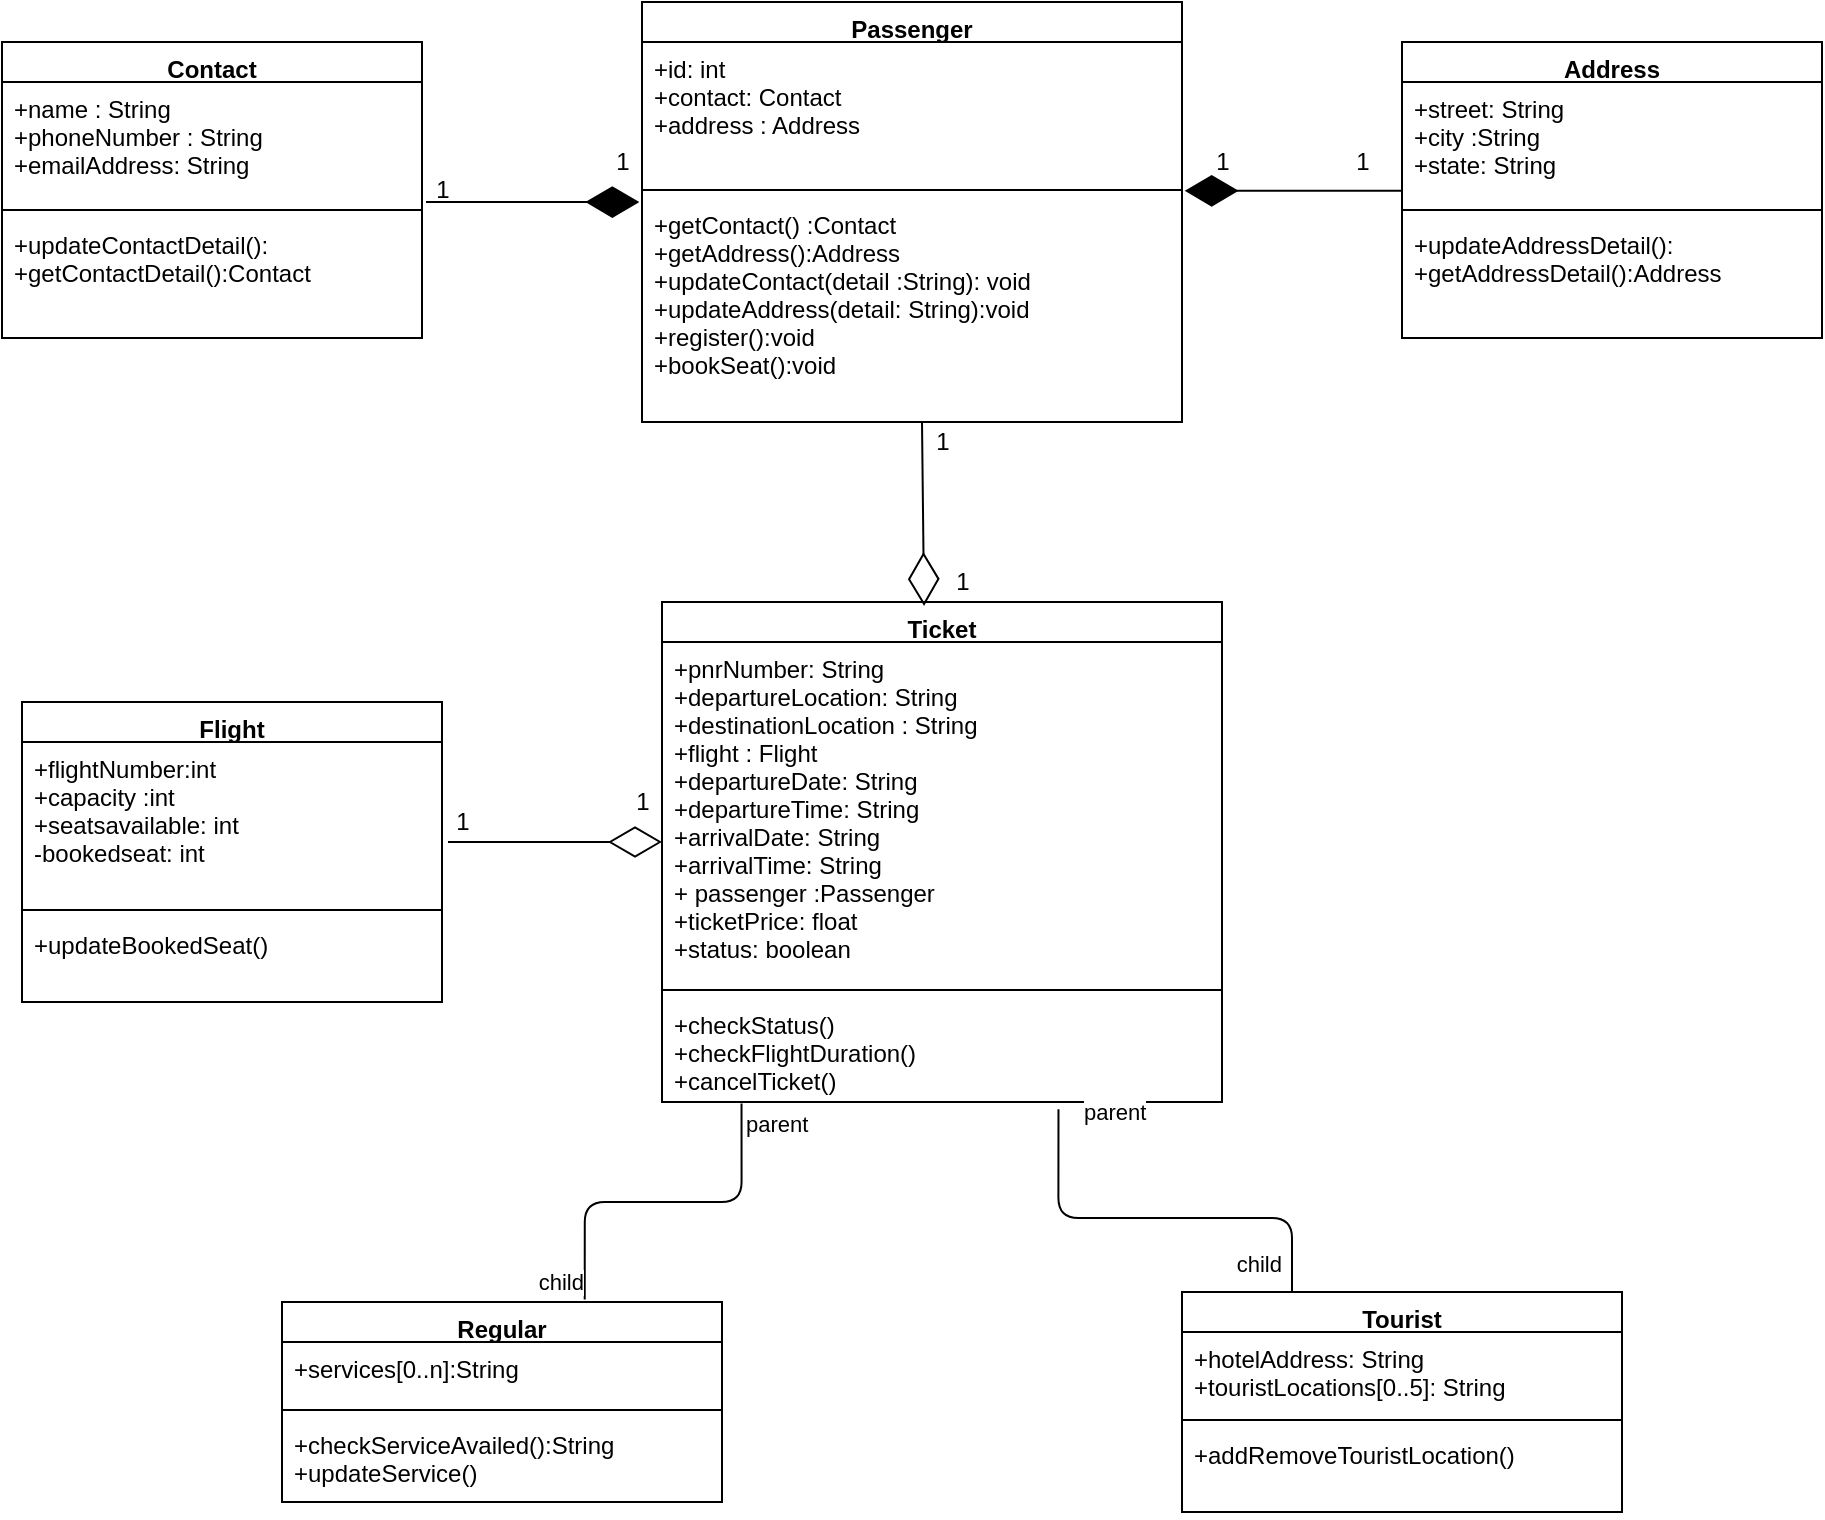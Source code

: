 <mxfile version="14.7.0" type="device"><diagram name="Page-1" id="e7e014a7-5840-1c2e-5031-d8a46d1fe8dd"><mxGraphModel dx="1875" dy="555" grid="1" gridSize="10" guides="1" tooltips="1" connect="1" arrows="1" fold="1" page="1" pageScale="1" pageWidth="1169" pageHeight="826" background="none" math="0" shadow="0"><root><mxCell id="0"/><mxCell id="1" parent="0"/><mxCell id="nCdrt0F-znJziAL3CwZZ-41" value="Passenger" style="swimlane;fontStyle=1;align=center;verticalAlign=top;childLayout=stackLayout;horizontal=1;startSize=20;horizontalStack=0;resizeParent=1;resizeParentMax=0;resizeLast=0;collapsible=1;marginBottom=0;" vertex="1" parent="1"><mxGeometry x="280" y="50" width="270" height="210" as="geometry"/></mxCell><mxCell id="nCdrt0F-znJziAL3CwZZ-42" value="+id: int&#10;+contact: Contact&#10;+address : Address" style="text;strokeColor=none;fillColor=none;align=left;verticalAlign=top;spacingLeft=4;spacingRight=4;overflow=hidden;rotatable=0;points=[[0,0.5],[1,0.5]];portConstraint=eastwest;" vertex="1" parent="nCdrt0F-znJziAL3CwZZ-41"><mxGeometry y="20" width="270" height="70" as="geometry"/></mxCell><mxCell id="nCdrt0F-znJziAL3CwZZ-43" value="" style="line;strokeWidth=1;fillColor=none;align=left;verticalAlign=middle;spacingTop=-1;spacingLeft=3;spacingRight=3;rotatable=0;labelPosition=right;points=[];portConstraint=eastwest;" vertex="1" parent="nCdrt0F-znJziAL3CwZZ-41"><mxGeometry y="90" width="270" height="8" as="geometry"/></mxCell><mxCell id="nCdrt0F-znJziAL3CwZZ-44" value="+getContact() :Contact&#10;+getAddress():Address&#10;+updateContact(detail :String): void&#10;+updateAddress(detail: String):void&#10;+register():void&#10;+bookSeat():void" style="text;strokeColor=none;fillColor=none;align=left;verticalAlign=top;spacingLeft=4;spacingRight=4;overflow=hidden;rotatable=0;points=[[0,0.5],[1,0.5]];portConstraint=eastwest;" vertex="1" parent="nCdrt0F-znJziAL3CwZZ-41"><mxGeometry y="98" width="270" height="112" as="geometry"/></mxCell><mxCell id="nCdrt0F-znJziAL3CwZZ-45" value="Contact" style="swimlane;fontStyle=1;align=center;verticalAlign=top;childLayout=stackLayout;horizontal=1;startSize=20;horizontalStack=0;resizeParent=1;resizeParentMax=0;resizeLast=0;collapsible=1;marginBottom=0;" vertex="1" parent="1"><mxGeometry x="-40" y="70" width="210" height="148" as="geometry"/></mxCell><mxCell id="nCdrt0F-znJziAL3CwZZ-46" value="+name : String&#10;+phoneNumber : String&#10;+emailAddress: String" style="text;strokeColor=none;fillColor=none;align=left;verticalAlign=top;spacingLeft=4;spacingRight=4;overflow=hidden;rotatable=0;points=[[0,0.5],[1,0.5]];portConstraint=eastwest;" vertex="1" parent="nCdrt0F-znJziAL3CwZZ-45"><mxGeometry y="20" width="210" height="60" as="geometry"/></mxCell><mxCell id="nCdrt0F-znJziAL3CwZZ-47" value="" style="line;strokeWidth=1;fillColor=none;align=left;verticalAlign=middle;spacingTop=-1;spacingLeft=3;spacingRight=3;rotatable=0;labelPosition=right;points=[];portConstraint=eastwest;" vertex="1" parent="nCdrt0F-znJziAL3CwZZ-45"><mxGeometry y="80" width="210" height="8" as="geometry"/></mxCell><mxCell id="nCdrt0F-znJziAL3CwZZ-48" value="+updateContactDetail():&#10;+getContactDetail():Contact" style="text;strokeColor=none;fillColor=none;align=left;verticalAlign=top;spacingLeft=4;spacingRight=4;overflow=hidden;rotatable=0;points=[[0,0.5],[1,0.5]];portConstraint=eastwest;" vertex="1" parent="nCdrt0F-znJziAL3CwZZ-45"><mxGeometry y="88" width="210" height="60" as="geometry"/></mxCell><mxCell id="nCdrt0F-znJziAL3CwZZ-49" value="Address" style="swimlane;fontStyle=1;align=center;verticalAlign=top;childLayout=stackLayout;horizontal=1;startSize=20;horizontalStack=0;resizeParent=1;resizeParentMax=0;resizeLast=0;collapsible=1;marginBottom=0;" vertex="1" parent="1"><mxGeometry x="660" y="70" width="210" height="148" as="geometry"/></mxCell><mxCell id="nCdrt0F-znJziAL3CwZZ-50" value="+street: String&#10;+city :String&#10;+state: String" style="text;strokeColor=none;fillColor=none;align=left;verticalAlign=top;spacingLeft=4;spacingRight=4;overflow=hidden;rotatable=0;points=[[0,0.5],[1,0.5]];portConstraint=eastwest;" vertex="1" parent="nCdrt0F-znJziAL3CwZZ-49"><mxGeometry y="20" width="210" height="60" as="geometry"/></mxCell><mxCell id="nCdrt0F-znJziAL3CwZZ-51" value="" style="line;strokeWidth=1;fillColor=none;align=left;verticalAlign=middle;spacingTop=-1;spacingLeft=3;spacingRight=3;rotatable=0;labelPosition=right;points=[];portConstraint=eastwest;" vertex="1" parent="nCdrt0F-znJziAL3CwZZ-49"><mxGeometry y="80" width="210" height="8" as="geometry"/></mxCell><mxCell id="nCdrt0F-znJziAL3CwZZ-52" value="+updateAddressDetail():&#10;+getAddressDetail():Address" style="text;strokeColor=none;fillColor=none;align=left;verticalAlign=top;spacingLeft=4;spacingRight=4;overflow=hidden;rotatable=0;points=[[0,0.5],[1,0.5]];portConstraint=eastwest;" vertex="1" parent="nCdrt0F-znJziAL3CwZZ-49"><mxGeometry y="88" width="210" height="60" as="geometry"/></mxCell><mxCell id="nCdrt0F-znJziAL3CwZZ-53" value="Ticket" style="swimlane;fontStyle=1;align=center;verticalAlign=top;childLayout=stackLayout;horizontal=1;startSize=20;horizontalStack=0;resizeParent=1;resizeParentMax=0;resizeLast=0;collapsible=1;marginBottom=0;" vertex="1" parent="1"><mxGeometry x="290" y="350" width="280" height="250" as="geometry"/></mxCell><mxCell id="nCdrt0F-znJziAL3CwZZ-54" value="+pnrNumber: String&#10;+departureLocation: String&#10;+destinationLocation : String&#10;+flight : Flight&#10;+departureDate: String&#10;+departureTime: String&#10;+arrivalDate: String&#10;+arrivalTime: String&#10;+ passenger :Passenger&#10;+ticketPrice: float&#10;+status: boolean" style="text;strokeColor=none;fillColor=none;align=left;verticalAlign=top;spacingLeft=4;spacingRight=4;overflow=hidden;rotatable=0;points=[[0,0.5],[1,0.5]];portConstraint=eastwest;" vertex="1" parent="nCdrt0F-znJziAL3CwZZ-53"><mxGeometry y="20" width="280" height="170" as="geometry"/></mxCell><mxCell id="nCdrt0F-znJziAL3CwZZ-55" value="" style="line;strokeWidth=1;fillColor=none;align=left;verticalAlign=middle;spacingTop=-1;spacingLeft=3;spacingRight=3;rotatable=0;labelPosition=right;points=[];portConstraint=eastwest;" vertex="1" parent="nCdrt0F-znJziAL3CwZZ-53"><mxGeometry y="190" width="280" height="8" as="geometry"/></mxCell><mxCell id="nCdrt0F-znJziAL3CwZZ-56" value="+checkStatus()&#10;+checkFlightDuration()&#10;+cancelTicket()" style="text;strokeColor=none;fillColor=none;align=left;verticalAlign=top;spacingLeft=4;spacingRight=4;overflow=hidden;rotatable=0;points=[[0,0.5],[1,0.5]];portConstraint=eastwest;" vertex="1" parent="nCdrt0F-znJziAL3CwZZ-53"><mxGeometry y="198" width="280" height="52" as="geometry"/></mxCell><mxCell id="nCdrt0F-znJziAL3CwZZ-77" value="" style="endArrow=none;html=1;edgeStyle=orthogonalEdgeStyle;entryX=0.25;entryY=0;entryDx=0;entryDy=0;exitX=0.708;exitY=1.069;exitDx=0;exitDy=0;exitPerimeter=0;" edge="1" parent="nCdrt0F-znJziAL3CwZZ-53" source="nCdrt0F-znJziAL3CwZZ-56"><mxGeometry relative="1" as="geometry"><mxPoint x="199" y="260" as="sourcePoint"/><mxPoint x="315" y="353.39" as="targetPoint"/><Array as="points"><mxPoint x="198" y="308"/><mxPoint x="315" y="308"/></Array></mxGeometry></mxCell><mxCell id="nCdrt0F-znJziAL3CwZZ-78" value="parent" style="edgeLabel;resizable=0;html=1;align=left;verticalAlign=bottom;" connectable="0" vertex="1" parent="nCdrt0F-znJziAL3CwZZ-77"><mxGeometry x="-1" relative="1" as="geometry"><mxPoint x="11" y="10" as="offset"/></mxGeometry></mxCell><mxCell id="nCdrt0F-znJziAL3CwZZ-79" value="child" style="edgeLabel;resizable=0;html=1;align=right;verticalAlign=bottom;" connectable="0" vertex="1" parent="nCdrt0F-znJziAL3CwZZ-77"><mxGeometry x="1" relative="1" as="geometry"><mxPoint x="-5" y="-14" as="offset"/></mxGeometry></mxCell><mxCell id="nCdrt0F-znJziAL3CwZZ-57" value="Regular" style="swimlane;fontStyle=1;align=center;verticalAlign=top;childLayout=stackLayout;horizontal=1;startSize=20;horizontalStack=0;resizeParent=1;resizeParentMax=0;resizeLast=0;collapsible=1;marginBottom=0;" vertex="1" parent="1"><mxGeometry x="100" y="700" width="220" height="100" as="geometry"/></mxCell><mxCell id="nCdrt0F-znJziAL3CwZZ-58" value="+services[0..n]:String" style="text;strokeColor=none;fillColor=none;align=left;verticalAlign=top;spacingLeft=4;spacingRight=4;overflow=hidden;rotatable=0;points=[[0,0.5],[1,0.5]];portConstraint=eastwest;" vertex="1" parent="nCdrt0F-znJziAL3CwZZ-57"><mxGeometry y="20" width="220" height="30" as="geometry"/></mxCell><mxCell id="nCdrt0F-znJziAL3CwZZ-59" value="" style="line;strokeWidth=1;fillColor=none;align=left;verticalAlign=middle;spacingTop=-1;spacingLeft=3;spacingRight=3;rotatable=0;labelPosition=right;points=[];portConstraint=eastwest;" vertex="1" parent="nCdrt0F-znJziAL3CwZZ-57"><mxGeometry y="50" width="220" height="8" as="geometry"/></mxCell><mxCell id="nCdrt0F-znJziAL3CwZZ-60" value="+checkServiceAvailed():String&#10;+updateService()" style="text;strokeColor=none;fillColor=none;align=left;verticalAlign=top;spacingLeft=4;spacingRight=4;overflow=hidden;rotatable=0;points=[[0,0.5],[1,0.5]];portConstraint=eastwest;" vertex="1" parent="nCdrt0F-znJziAL3CwZZ-57"><mxGeometry y="58" width="220" height="42" as="geometry"/></mxCell><mxCell id="nCdrt0F-znJziAL3CwZZ-61" value="Tourist" style="swimlane;fontStyle=1;align=center;verticalAlign=top;childLayout=stackLayout;horizontal=1;startSize=20;horizontalStack=0;resizeParent=1;resizeParentMax=0;resizeLast=0;collapsible=1;marginBottom=0;" vertex="1" parent="1"><mxGeometry x="550" y="695" width="220" height="110" as="geometry"/></mxCell><mxCell id="nCdrt0F-znJziAL3CwZZ-62" value="+hotelAddress: String&#10;+touristLocations[0..5]: String" style="text;strokeColor=none;fillColor=none;align=left;verticalAlign=top;spacingLeft=4;spacingRight=4;overflow=hidden;rotatable=0;points=[[0,0.5],[1,0.5]];portConstraint=eastwest;" vertex="1" parent="nCdrt0F-znJziAL3CwZZ-61"><mxGeometry y="20" width="220" height="40" as="geometry"/></mxCell><mxCell id="nCdrt0F-znJziAL3CwZZ-63" value="" style="line;strokeWidth=1;fillColor=none;align=left;verticalAlign=middle;spacingTop=-1;spacingLeft=3;spacingRight=3;rotatable=0;labelPosition=right;points=[];portConstraint=eastwest;" vertex="1" parent="nCdrt0F-znJziAL3CwZZ-61"><mxGeometry y="60" width="220" height="8" as="geometry"/></mxCell><mxCell id="nCdrt0F-znJziAL3CwZZ-64" value="+addRemoveTouristLocation()" style="text;strokeColor=none;fillColor=none;align=left;verticalAlign=top;spacingLeft=4;spacingRight=4;overflow=hidden;rotatable=0;points=[[0,0.5],[1,0.5]];portConstraint=eastwest;" vertex="1" parent="nCdrt0F-znJziAL3CwZZ-61"><mxGeometry y="68" width="220" height="42" as="geometry"/></mxCell><mxCell id="nCdrt0F-znJziAL3CwZZ-65" value="Flight" style="swimlane;fontStyle=1;align=center;verticalAlign=top;childLayout=stackLayout;horizontal=1;startSize=20;horizontalStack=0;resizeParent=1;resizeParentMax=0;resizeLast=0;collapsible=1;marginBottom=0;" vertex="1" parent="1"><mxGeometry x="-30" y="400" width="210" height="150" as="geometry"/></mxCell><mxCell id="nCdrt0F-znJziAL3CwZZ-66" value="+flightNumber:int&#10;+capacity :int&#10;+seatsavailable: int&#10;-bookedseat: int" style="text;strokeColor=none;fillColor=none;align=left;verticalAlign=top;spacingLeft=4;spacingRight=4;overflow=hidden;rotatable=0;points=[[0,0.5],[1,0.5]];portConstraint=eastwest;" vertex="1" parent="nCdrt0F-znJziAL3CwZZ-65"><mxGeometry y="20" width="210" height="80" as="geometry"/></mxCell><mxCell id="nCdrt0F-znJziAL3CwZZ-67" value="" style="line;strokeWidth=1;fillColor=none;align=left;verticalAlign=middle;spacingTop=-1;spacingLeft=3;spacingRight=3;rotatable=0;labelPosition=right;points=[];portConstraint=eastwest;" vertex="1" parent="nCdrt0F-znJziAL3CwZZ-65"><mxGeometry y="100" width="210" height="8" as="geometry"/></mxCell><mxCell id="nCdrt0F-znJziAL3CwZZ-68" value="+updateBookedSeat()" style="text;strokeColor=none;fillColor=none;align=left;verticalAlign=top;spacingLeft=4;spacingRight=4;overflow=hidden;rotatable=0;points=[[0,0.5],[1,0.5]];portConstraint=eastwest;" vertex="1" parent="nCdrt0F-znJziAL3CwZZ-65"><mxGeometry y="108" width="210" height="42" as="geometry"/></mxCell><mxCell id="nCdrt0F-znJziAL3CwZZ-71" value="" style="endArrow=diamondThin;endFill=1;endSize=24;html=1;entryX=-0.005;entryY=0.018;entryDx=0;entryDy=0;entryPerimeter=0;" edge="1" parent="1" target="nCdrt0F-znJziAL3CwZZ-44"><mxGeometry width="160" relative="1" as="geometry"><mxPoint x="172" y="150" as="sourcePoint"/><mxPoint x="400" y="280" as="targetPoint"/><Array as="points"><mxPoint x="220" y="150"/></Array></mxGeometry></mxCell><mxCell id="nCdrt0F-znJziAL3CwZZ-72" value="" style="endArrow=diamondThin;endFill=1;endSize=24;html=1;entryX=1.005;entryY=-0.032;entryDx=0;entryDy=0;entryPerimeter=0;exitX=0.001;exitY=0.907;exitDx=0;exitDy=0;exitPerimeter=0;" edge="1" parent="1" source="nCdrt0F-znJziAL3CwZZ-50" target="nCdrt0F-znJziAL3CwZZ-44"><mxGeometry width="160" relative="1" as="geometry"><mxPoint x="627" y="144" as="sourcePoint"/><mxPoint x="400" y="280" as="targetPoint"/></mxGeometry></mxCell><mxCell id="nCdrt0F-znJziAL3CwZZ-73" value="" style="endArrow=diamondThin;endFill=0;endSize=24;html=1;entryX=0.468;entryY=0.008;entryDx=0;entryDy=0;entryPerimeter=0;" edge="1" parent="1" target="nCdrt0F-znJziAL3CwZZ-53"><mxGeometry width="160" relative="1" as="geometry"><mxPoint x="420" y="260" as="sourcePoint"/><mxPoint x="400" y="280" as="targetPoint"/></mxGeometry></mxCell><mxCell id="nCdrt0F-znJziAL3CwZZ-74" value="" style="endArrow=none;html=1;edgeStyle=orthogonalEdgeStyle;exitX=0.142;exitY=1.015;exitDx=0;exitDy=0;exitPerimeter=0;entryX=0.688;entryY=-0.012;entryDx=0;entryDy=0;entryPerimeter=0;" edge="1" parent="1" source="nCdrt0F-znJziAL3CwZZ-56" target="nCdrt0F-znJziAL3CwZZ-57"><mxGeometry relative="1" as="geometry"><mxPoint x="240" y="470" as="sourcePoint"/><mxPoint x="400" y="470" as="targetPoint"/></mxGeometry></mxCell><mxCell id="nCdrt0F-znJziAL3CwZZ-75" value="parent" style="edgeLabel;resizable=0;html=1;align=left;verticalAlign=bottom;" connectable="0" vertex="1" parent="nCdrt0F-znJziAL3CwZZ-74"><mxGeometry x="-1" relative="1" as="geometry"><mxPoint y="19" as="offset"/></mxGeometry></mxCell><mxCell id="nCdrt0F-znJziAL3CwZZ-76" value="child" style="edgeLabel;resizable=0;html=1;align=right;verticalAlign=bottom;" connectable="0" vertex="1" parent="nCdrt0F-znJziAL3CwZZ-74"><mxGeometry x="1" relative="1" as="geometry"/></mxCell><mxCell id="nCdrt0F-znJziAL3CwZZ-81" value="" style="endArrow=diamondThin;endFill=0;endSize=24;html=1;" edge="1" parent="1"><mxGeometry width="160" relative="1" as="geometry"><mxPoint x="183" y="470" as="sourcePoint"/><mxPoint x="290" y="470" as="targetPoint"/></mxGeometry></mxCell><mxCell id="nCdrt0F-znJziAL3CwZZ-82" value="1" style="text;html=1;align=center;verticalAlign=middle;resizable=0;points=[];autosize=1;strokeColor=none;" vertex="1" parent="1"><mxGeometry x="180" y="450" width="20" height="20" as="geometry"/></mxCell><mxCell id="nCdrt0F-znJziAL3CwZZ-83" value="1" style="text;html=1;align=center;verticalAlign=middle;resizable=0;points=[];autosize=1;strokeColor=none;" vertex="1" parent="1"><mxGeometry x="270" y="440" width="20" height="20" as="geometry"/></mxCell><mxCell id="nCdrt0F-znJziAL3CwZZ-84" value="1" style="text;html=1;align=center;verticalAlign=middle;resizable=0;points=[];autosize=1;strokeColor=none;" vertex="1" parent="1"><mxGeometry x="430" y="330" width="20" height="20" as="geometry"/></mxCell><mxCell id="nCdrt0F-znJziAL3CwZZ-85" value="1" style="text;html=1;align=center;verticalAlign=middle;resizable=0;points=[];autosize=1;strokeColor=none;" vertex="1" parent="1"><mxGeometry x="420" y="260" width="20" height="20" as="geometry"/></mxCell><mxCell id="nCdrt0F-znJziAL3CwZZ-86" value="1" style="text;html=1;align=center;verticalAlign=middle;resizable=0;points=[];autosize=1;strokeColor=none;" vertex="1" parent="1"><mxGeometry x="170" y="134" width="20" height="20" as="geometry"/></mxCell><mxCell id="nCdrt0F-znJziAL3CwZZ-87" value="1" style="text;html=1;align=center;verticalAlign=middle;resizable=0;points=[];autosize=1;strokeColor=none;" vertex="1" parent="1"><mxGeometry x="260" y="120" width="20" height="20" as="geometry"/></mxCell><mxCell id="nCdrt0F-znJziAL3CwZZ-88" value="1" style="text;html=1;align=center;verticalAlign=middle;resizable=0;points=[];autosize=1;strokeColor=none;" vertex="1" parent="1"><mxGeometry x="560" y="120" width="20" height="20" as="geometry"/></mxCell><mxCell id="nCdrt0F-znJziAL3CwZZ-89" value="1" style="text;html=1;align=center;verticalAlign=middle;resizable=0;points=[];autosize=1;strokeColor=none;" vertex="1" parent="1"><mxGeometry x="630" y="120" width="20" height="20" as="geometry"/></mxCell></root></mxGraphModel></diagram></mxfile>